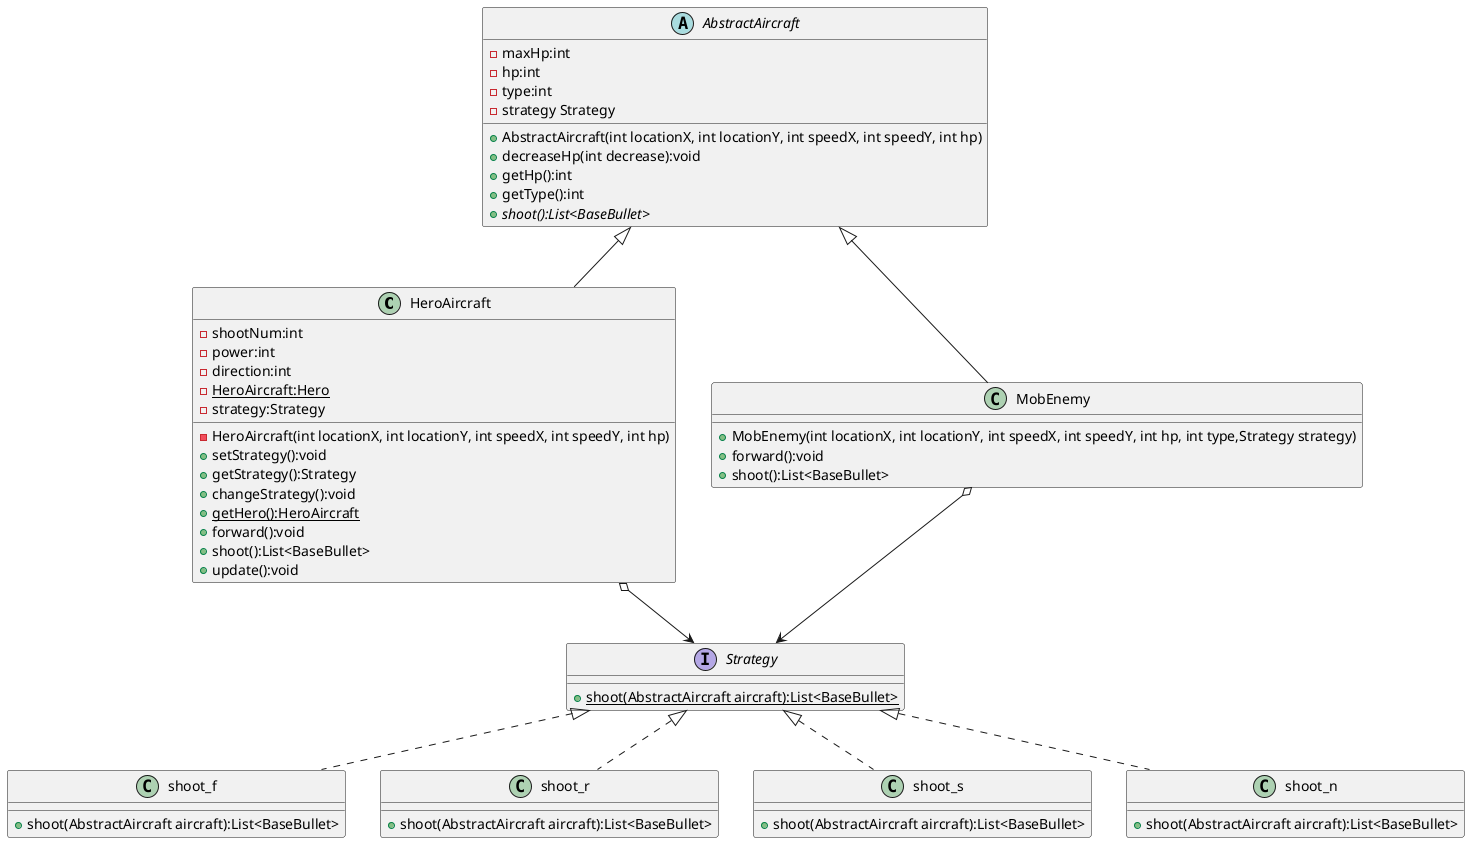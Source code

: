 @startuml
class HeroAircraft {
    - shootNum:int
    - power:int
    - direction:int
    -{static} HeroAircraft:Hero
    - HeroAircraft(int locationX, int locationY, int speedX, int speedY, int hp)
    - strategy:Strategy

    + setStrategy():void
    + getStrategy():Strategy
    + changeStrategy():void
    +{static}getHero():HeroAircraft
    + forward():void
    + shoot():List<BaseBullet>
    + update():void
}

class MobEnemy {
    + MobEnemy(int locationX, int locationY, int speedX, int speedY, int hp, int type,Strategy strategy)
    + forward():void
    + shoot():List<BaseBullet>
}
abstract class AbstractAircraft
{
	- maxHp:int
    - hp:int
    - type:int
    - strategy Strategy

    + AbstractAircraft(int locationX, int locationY, int speedX, int speedY, int hp)
    + decreaseHp(int decrease):void
    + getHp():int
    + getType():int
    + {abstract} shoot():List<BaseBullet>
 }

interface Strategy{
    + {static} shoot(AbstractAircraft aircraft):List<BaseBullet>
}
class shoot_f{
    + shoot(AbstractAircraft aircraft):List<BaseBullet>
}
class shoot_r{
    + shoot(AbstractAircraft aircraft):List<BaseBullet>
}
class shoot_s{
    + shoot(AbstractAircraft aircraft):List<BaseBullet>
}
class shoot_n{
    + shoot(AbstractAircraft aircraft):List<BaseBullet>
}
Strategy <|.. shoot_n
Strategy <|.. shoot_f
Strategy <|.. shoot_r
Strategy <|.. shoot_s

AbstractAircraft <|-- MobEnemy
AbstractAircraft <|-- HeroAircraft
MobEnemy o--> Strategy
HeroAircraft o--> Strategy
 @enduml